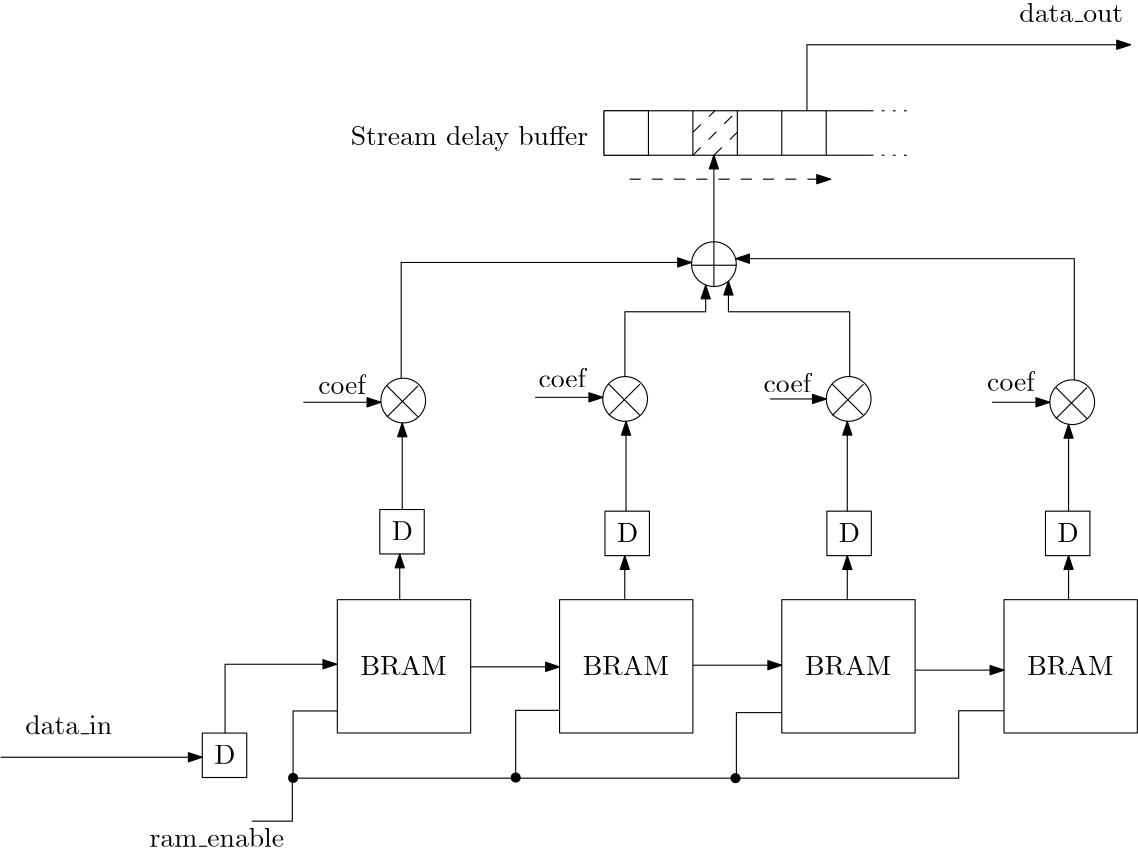 <?xml version="1.0"?>
<!DOCTYPE ipe SYSTEM "ipe.dtd">
<ipe version="70107" creator="Ipe 7.1.7">
<info created="D:20150623185417" modified="D:20150623193106"/>
<ipestyle name="basic">
<symbol name="arrow/arc(spx)">
<path stroke="sym-stroke" fill="sym-stroke" pen="sym-pen">
0 0 m
-1 0.333 l
-1 -0.333 l
h
</path>
</symbol>
<symbol name="arrow/farc(spx)">
<path stroke="sym-stroke" fill="white" pen="sym-pen">
0 0 m
-1 0.333 l
-1 -0.333 l
h
</path>
</symbol>
<symbol name="arrow/ptarc(spx)">
<path stroke="sym-stroke" fill="sym-stroke" pen="sym-pen">
0 0 m
-1 0.333 l
-0.8 0 l
-1 -0.333 l
h
</path>
</symbol>
<symbol name="arrow/fptarc(spx)">
<path stroke="sym-stroke" fill="white" pen="sym-pen">
0 0 m
-1 0.333 l
-0.8 0 l
-1 -0.333 l
h
</path>
</symbol>
<symbol name="mark/circle(sx)" transformations="translations">
<path fill="sym-stroke">
0.6 0 0 0.6 0 0 e
0.4 0 0 0.4 0 0 e
</path>
</symbol>
<symbol name="mark/disk(sx)" transformations="translations">
<path fill="sym-stroke">
0.6 0 0 0.6 0 0 e
</path>
</symbol>
<symbol name="mark/fdisk(sfx)" transformations="translations">
<group>
<path fill="sym-fill">
0.5 0 0 0.5 0 0 e
</path>
<path fill="sym-stroke" fillrule="eofill">
0.6 0 0 0.6 0 0 e
0.4 0 0 0.4 0 0 e
</path>
</group>
</symbol>
<symbol name="mark/box(sx)" transformations="translations">
<path fill="sym-stroke" fillrule="eofill">
-0.6 -0.6 m
0.6 -0.6 l
0.6 0.6 l
-0.6 0.6 l
h
-0.4 -0.4 m
0.4 -0.4 l
0.4 0.4 l
-0.4 0.4 l
h
</path>
</symbol>
<symbol name="mark/square(sx)" transformations="translations">
<path fill="sym-stroke">
-0.6 -0.6 m
0.6 -0.6 l
0.6 0.6 l
-0.6 0.6 l
h
</path>
</symbol>
<symbol name="mark/fsquare(sfx)" transformations="translations">
<group>
<path fill="sym-fill">
-0.5 -0.5 m
0.5 -0.5 l
0.5 0.5 l
-0.5 0.5 l
h
</path>
<path fill="sym-stroke" fillrule="eofill">
-0.6 -0.6 m
0.6 -0.6 l
0.6 0.6 l
-0.6 0.6 l
h
-0.4 -0.4 m
0.4 -0.4 l
0.4 0.4 l
-0.4 0.4 l
h
</path>
</group>
</symbol>
<symbol name="mark/cross(sx)" transformations="translations">
<group>
<path fill="sym-stroke">
-0.43 -0.57 m
0.57 0.43 l
0.43 0.57 l
-0.57 -0.43 l
h
</path>
<path fill="sym-stroke">
-0.43 0.57 m
0.57 -0.43 l
0.43 -0.57 l
-0.57 0.43 l
h
</path>
</group>
</symbol>
<symbol name="arrow/fnormal(spx)">
<path stroke="sym-stroke" fill="white" pen="sym-pen">
0 0 m
-1 0.333 l
-1 -0.333 l
h
</path>
</symbol>
<symbol name="arrow/pointed(spx)">
<path stroke="sym-stroke" fill="sym-stroke" pen="sym-pen">
0 0 m
-1 0.333 l
-0.8 0 l
-1 -0.333 l
h
</path>
</symbol>
<symbol name="arrow/fpointed(spx)">
<path stroke="sym-stroke" fill="white" pen="sym-pen">
0 0 m
-1 0.333 l
-0.8 0 l
-1 -0.333 l
h
</path>
</symbol>
<symbol name="arrow/linear(spx)">
<path stroke="sym-stroke" pen="sym-pen">
-1 0.333 m
0 0 l
-1 -0.333 l
</path>
</symbol>
<symbol name="arrow/fdouble(spx)">
<path stroke="sym-stroke" fill="white" pen="sym-pen">
0 0 m
-1 0.333 l
-1 -0.333 l
h
-1 0 m
-2 0.333 l
-2 -0.333 l
h
</path>
</symbol>
<symbol name="arrow/double(spx)">
<path stroke="sym-stroke" fill="sym-stroke" pen="sym-pen">
0 0 m
-1 0.333 l
-1 -0.333 l
h
-1 0 m
-2 0.333 l
-2 -0.333 l
h
</path>
</symbol>
<pen name="heavier" value="0.8"/>
<pen name="fat" value="1.2"/>
<pen name="ultrafat" value="2"/>
<symbolsize name="large" value="5"/>
<symbolsize name="small" value="2"/>
<symbolsize name="tiny" value="1.1"/>
<arrowsize name="large" value="10"/>
<arrowsize name="small" value="5"/>
<arrowsize name="tiny" value="3"/>
<color name="red" value="1 0 0"/>
<color name="green" value="0 1 0"/>
<color name="blue" value="0 0 1"/>
<color name="yellow" value="1 1 0"/>
<color name="orange" value="1 0.647 0"/>
<color name="gold" value="1 0.843 0"/>
<color name="purple" value="0.627 0.125 0.941"/>
<color name="gray" value="0.745"/>
<color name="brown" value="0.647 0.165 0.165"/>
<color name="navy" value="0 0 0.502"/>
<color name="pink" value="1 0.753 0.796"/>
<color name="seagreen" value="0.18 0.545 0.341"/>
<color name="turquoise" value="0.251 0.878 0.816"/>
<color name="violet" value="0.933 0.51 0.933"/>
<color name="darkblue" value="0 0 0.545"/>
<color name="darkcyan" value="0 0.545 0.545"/>
<color name="darkgray" value="0.663"/>
<color name="darkgreen" value="0 0.392 0"/>
<color name="darkmagenta" value="0.545 0 0.545"/>
<color name="darkorange" value="1 0.549 0"/>
<color name="darkred" value="0.545 0 0"/>
<color name="lightblue" value="0.678 0.847 0.902"/>
<color name="lightcyan" value="0.878 1 1"/>
<color name="lightgray" value="0.827"/>
<color name="lightgreen" value="0.565 0.933 0.565"/>
<color name="lightyellow" value="1 1 0.878"/>
<dashstyle name="dashed" value="[4] 0"/>
<dashstyle name="dotted" value="[1 3] 0"/>
<dashstyle name="dash dotted" value="[4 2 1 2] 0"/>
<dashstyle name="dash dot dotted" value="[4 2 1 2 1 2] 0"/>
<textsize name="large" value="\large"/>
<textsize name="Large" value="\Large"/>
<textsize name="LARGE" value="\LARGE"/>
<textsize name="huge" value="\huge"/>
<textsize name="Huge" value="\Huge"/>
<textsize name="small" value="\small"/>
<textsize name="footnote" value="\footnotesize"/>
<textsize name="tiny" value="\tiny"/>
<textstyle name="center" begin="\begin{center}" end="\end{center}"/>
<textstyle name="itemize" begin="\begin{itemize}" end="\end{itemize}"/>
<textstyle name="item" begin="\begin{itemize}\item{}" end="\end{itemize}"/>
<gridsize name="4 pts" value="4"/>
<gridsize name="8 pts (~3 mm)" value="8"/>
<gridsize name="16 pts (~6 mm)" value="16"/>
<gridsize name="32 pts (~12 mm)" value="32"/>
<gridsize name="10 pts (~3.5 mm)" value="10"/>
<gridsize name="20 pts (~7 mm)" value="20"/>
<gridsize name="14 pts (~5 mm)" value="14"/>
<gridsize name="28 pts (~10 mm)" value="28"/>
<gridsize name="56 pts (~20 mm)" value="56"/>
<anglesize name="90 deg" value="90"/>
<anglesize name="60 deg" value="60"/>
<anglesize name="45 deg" value="45"/>
<anglesize name="30 deg" value="30"/>
<anglesize name="22.5 deg" value="22.5"/>
<tiling name="falling" angle="-60" step="4" width="1"/>
<tiling name="rising" angle="30" step="4" width="1"/>
</ipestyle>
<page>
<layer name="alpha"/>
<view layers="alpha" active="alpha"/>
<path layer="alpha" stroke="black">
128 576 m
128 528 l
176 528 l
176 576 l
h
</path>
<text matrix="1 0 0 1 -3.5503 -4.73373" transformations="translations" pos="139.898 553.595" stroke="black" type="label" width="30.995" height="6.808" depth="0" valign="baseline">BRAM</text>
<path matrix="1 0 0 1 80 0" stroke="black">
128 576 m
128 528 l
176 528 l
176 576 l
h
</path>
<text matrix="1 0 0 1 76.4497 -4.73373" transformations="translations" pos="139.898 553.595" stroke="black" type="label" width="30.995" height="6.808" depth="0" valign="baseline">BRAM</text>
<path matrix="1 0 0 1 160 0" stroke="black">
128 576 m
128 528 l
176 528 l
176 576 l
h
</path>
<text matrix="1 0 0 1 156.45 -4.73373" transformations="translations" pos="139.898 553.595" stroke="black" type="label" width="30.995" height="6.808" depth="0" valign="baseline">BRAM</text>
<path matrix="1 0 0 1 240 0" stroke="black">
128 576 m
128 528 l
176 528 l
176 576 l
h
</path>
<text matrix="1 0 0 1 236.45 -4.73373" transformations="translations" pos="139.898 553.595" stroke="black" type="label" width="30.995" height="6.808" depth="0" valign="baseline">BRAM</text>
<path matrix="1 0 0 1 15.3846 15.9763" stroke="black">
64 512 m
64 496 l
80 496 l
80 512 l
h
</path>
<text matrix="1 0 0 1 14.7929 13.0178" transformations="translations" pos="68.892 503.891" stroke="black" type="label" width="7.61" height="6.808" depth="0" valign="baseline">D</text>
<path stroke="black" arrow="normal/small">
6.7618 519.275 m
79.3846 519.275 l
</path>
<text transformations="translations" pos="15.6375 527.559" stroke="black" type="label" width="31.261" height="6.918" depth="0" valign="baseline">data\_in</text>
<path stroke="black" arrow="normal/small">
176 551.82 m
208 551.82 l
</path>
<path stroke="black" arrow="normal/small">
256 552.411 m
288 552.411 l
</path>
<path stroke="black" arrow="normal/small">
336 550.636 m
368 550.636 l
</path>
<path matrix="1 0 0 1 79.2903 96.4495" stroke="black">
64 512 m
64 496 l
80 496 l
80 512 l
h
</path>
<text matrix="1 0 0 1 78.6986 93.491" transformations="translations" pos="68.892 503.891" stroke="black" type="label" width="7.61" height="6.808" depth="0" valign="baseline">D</text>
<path matrix="1 0 0 1 160.355 95.8578" stroke="black">
64 512 m
64 496 l
80 496 l
80 512 l
h
</path>
<text matrix="1 0 0 1 159.764 92.8993" transformations="translations" pos="68.892 503.891" stroke="black" type="label" width="7.61" height="6.808" depth="0" valign="baseline">D</text>
<path matrix="1 0 0 1 240.237 95.8578" stroke="black">
64 512 m
64 496 l
80 496 l
80 512 l
h
</path>
<text matrix="1 0 0 1 239.645 92.8993" transformations="translations" pos="68.892 503.891" stroke="black" type="label" width="7.61" height="6.808" depth="0" valign="baseline">D</text>
<path matrix="1 0 0 1 318.935 95.8578" stroke="black">
64 512 m
64 496 l
80 496 l
80 512 l
h
</path>
<text matrix="1 0 0 1 318.344 92.8993" transformations="translations" pos="68.892 503.891" stroke="black" type="label" width="7.61" height="6.808" depth="0" valign="baseline">D</text>
<path matrix="1 0 0 1 -16.5683 -0.00005325" stroke="black">
8.04821 0 0 8.04821 168.3 647.678 e
</path>
<path matrix="1 0 0 1 -16.5683 -0.00005325" stroke="black">
162.383 653.003 m
173.626 641.76 l
</path>
<path matrix="1 0 0 1 -16.5683 -0.00005325" stroke="black">
173.626 653.003 m
162.383 641.76 l
</path>
<path matrix="1 0 0 1 63.3134 0.591663" stroke="black">
8.04821 0 0 8.04821 168.3 647.678 e
</path>
<path matrix="1 0 0 1 63.3134 0.591663" stroke="black">
162.383 653.003 m
173.626 641.76 l
</path>
<path matrix="1 0 0 1 63.3134 0.591663" stroke="black">
173.626 653.003 m
162.383 641.76 l
</path>
<path matrix="1 0 0 1 143.787 0.591663" stroke="black">
8.04821 0 0 8.04821 168.3 647.678 e
</path>
<path matrix="1 0 0 1 143.787 0.591663" stroke="black">
162.383 653.003 m
173.626 641.76 l
</path>
<path matrix="1 0 0 1 143.787 0.591663" stroke="black">
173.626 653.003 m
162.383 641.76 l
</path>
<path matrix="1 0 0 1 224.26 -0.591769" stroke="black">
8.04821 0 0 8.04821 168.3 647.678 e
</path>
<path matrix="1 0 0 1 224.26 -0.591769" stroke="black">
162.383 653.003 m
173.626 641.76 l
</path>
<path matrix="1 0 0 1 224.26 -0.591769" stroke="black">
173.626 653.003 m
162.383 641.76 l
</path>
<path matrix="1 0 0 1 95.2661 49.1124" stroke="black">
8.04821 0 0 8.04821 168.3 647.678 e
</path>
<path stroke="black">
263.567 704.839 m
263.567 688.742 l
</path>
<path stroke="black">
255.527 696.4 m
271.605 696.4 l
</path>
<path stroke="black" arrow="normal/small">
151.369 608.449 m
151.369 639.638 l
</path>
<path stroke="black" arrow="normal/small">
231.933 607.858 m
231.933 640.228 l
</path>
<path stroke="black" arrow="normal/small">
311.587 607.858 m
311.587 640.237 l
</path>
<path stroke="black" arrow="normal/small">
231.478 576 m
231.478 591.858 l
</path>
<path stroke="black" arrow="normal/small">
311.587 576 m
311.587 591.858 l
</path>
<path stroke="black" arrow="normal/small">
150.459 576 m
150.459 592.449 l
</path>
<path stroke="black" arrow="normal/small">
391.242 576 m
391.242 591.858 l
</path>
<path stroke="black" arrow="normal/small">
391.242 607.858 m
391.242 639.147 l
</path>
<path stroke="black" arrow="normal/small">
150.983 655.691 m
150.983 697.399 l
255.541 697.399 l
</path>
<path stroke="black" arrow="normal/small">
231.525 656.317 m
231.525 679.648 l
260.609 679.648 l
260.609 689.305 l
</path>
<path stroke="black" arrow="normal/small">
312.451 656.31 m
312.451 679.648 l
268.802 679.648 l
268.802 690.678 l
</path>
<path stroke="black" arrow="normal/small">
393.308 655.1 m
393.308 698.765 l
271.368 698.765 l
</path>
<text matrix="1 0 0 1 -122.647 -5.07601" transformations="translations" pos="255.465 744.716" stroke="black" type="label" width="85.568" height="6.926" depth="1.93" valign="baseline">Stream delay buffer</text>
<path stroke="black" arrow="normal/small">
263.567 704.839 m
263.567 736.067 l
</path>
<path stroke="black">
224 752 m
224 736 l
320 736 l
320 736 l
</path>
<path stroke="black">
224 752 m
320 752 l
</path>
<path stroke="black">
240 752 m
240 736 l
</path>
<path stroke="black">
256 752 m
256 736 l
</path>
<path stroke="black">
272 752 m
272 736 l
</path>
<path stroke="black">
288 752 m
288 736 l
</path>
<path stroke="black">
304 752 m
304 736 l
</path>
<path stroke="black" dash="dotted">
320 752 m
336 752 l
</path>
<path stroke="black" dash="dotted">
320 736 m
336 736 l
</path>
<path stroke="black" arrow="normal/small">
87.5902 527.897 m
87.5902 552.749 l
127.827 552.749 l
</path>
<path stroke="black" dash="dashed">
256 744.292 m
263.941 752 l
</path>
<path stroke="black" dash="dashed">
256 736 m
272 752 l
</path>
<path stroke="black" dash="dashed">
263.567 736 m
272 744.292 l
</path>
<path stroke="black" arrow="normal/small">
297.066 752 m
297.066 775.772 l
413.589 775.772 l
</path>
<text matrix="1 0 0 1 -17.7515 0" transformations="translations" pos="391.286 783.965" stroke="black" type="label" width="37.349" height="6.918" depth="0" valign="baseline">data\_out</text>
<path stroke="black" dash="dashed" arrow="normal/small">
233.226 727.375 m
305.598 727.375 l
</path>
<path stroke="black" arrow="normal/small">
115.771 647.066 m
143.707 647.066 l
</path>
<path stroke="black" arrow="normal/small">
199.203 648.841 m
223.585 648.841 l
</path>
<path stroke="black" arrow="normal/small">
283.818 648.249 m
304.039 648.249 l
</path>
<path stroke="black" arrow="normal/small">
363.7 647.066 m
384.512 647.066 l
</path>
<text matrix="1 0 0 1 -2.95858 2.95858" transformations="translations" pos="124.055 647.066" stroke="black" type="label" width="17.158" height="6.918" depth="0" valign="baseline">coef</text>
<text matrix="1 0 0 1 76.3313 5.32585" transformations="translations" pos="124.055 647.066" stroke="black" type="label" width="17.158" height="6.918" depth="0" valign="baseline">coef</text>
<text matrix="1 0 0 1 157.396 3.5507" transformations="translations" pos="124.055 647.066" stroke="black" type="label" width="17.158" height="6.918" depth="0" valign="baseline">coef</text>
<text matrix="1 0 0 1 237.87 4.14242" transformations="translations" pos="124.055 647.066" stroke="black" type="label" width="17.158" height="6.918" depth="0" valign="baseline">coef</text>
<path stroke="black" fill="white">
224 752 m
224 736 l
240 736 l
240 752 l
h
</path>
<path stroke="black">
368 536 m
351.683 536 l
351.683 511.745 l
111.811 511.745 l
111.811 496.269 l
97.2455 496.269 l
</path>
<path stroke="black">
288 535.349 m
271.663 535.349 l
271.663 511.745 l
</path>
<path stroke="black">
208 536.157 m
192.211 536.157 l
192.211 511.745 l
</path>
<path stroke="black">
128 535.941 m
112.078 535.941 l
112.078 511.745 l
</path>
<use name="mark/disk(sx)" pos="192.211 511.958" size="normal" stroke="black"/>
<use name="mark/disk(sx)" pos="271.336 511.745" size="normal" stroke="black"/>
<use name="mark/disk(sx)" pos="112.078 511.82" size="normal" stroke="black"/>
<text matrix="1 0 0 1 -19.6072 -12.9601" transformations="translations" pos="80 500" stroke="black" type="label" width="48.446" height="6.918" depth="0" valign="baseline">ram\_enable</text>
</page>
</ipe>

